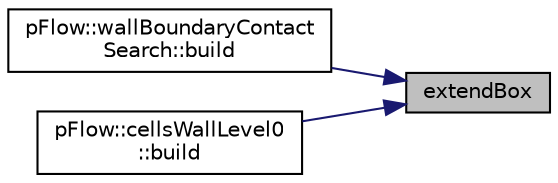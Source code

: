 digraph "extendBox"
{
 // LATEX_PDF_SIZE
  edge [fontname="Helvetica",fontsize="10",labelfontname="Helvetica",labelfontsize="10"];
  node [fontname="Helvetica",fontsize="10",shape=record];
  rankdir="RL";
  Node1 [label="extendBox",height=0.2,width=0.4,color="black", fillcolor="grey75", style="filled", fontcolor="black",tooltip=" "];
  Node1 -> Node2 [dir="back",color="midnightblue",fontsize="10",style="solid",fontname="Helvetica"];
  Node2 [label="pFlow::wallBoundaryContact\lSearch::build",height=0.2,width=0.4,color="black", fillcolor="white", style="filled",URL="$classpFlow_1_1wallBoundaryContactSearch.html#a6a9649ac1e301980520de9d48b3618ed",tooltip=" "];
  Node1 -> Node3 [dir="back",color="midnightblue",fontsize="10",style="solid",fontname="Helvetica"];
  Node3 [label="pFlow::cellsWallLevel0\l::build",height=0.2,width=0.4,color="black", fillcolor="white", style="filled",URL="$classpFlow_1_1cellsWallLevel0.html#aa07357b2729b2bca9a0e0ee6b7c0536d",tooltip=" "];
}
